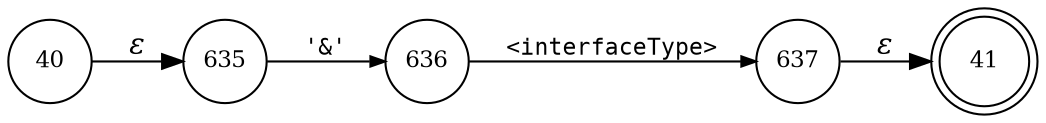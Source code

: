 digraph ATN {
rankdir=LR;
s41[fontsize=11, label="41", shape=doublecircle, fixedsize=true, width=.6];
s40[fontsize=11,label="40", shape=circle, fixedsize=true, width=.55, peripheries=1];
s635[fontsize=11,label="635", shape=circle, fixedsize=true, width=.55, peripheries=1];
s636[fontsize=11,label="636", shape=circle, fixedsize=true, width=.55, peripheries=1];
s637[fontsize=11,label="637", shape=circle, fixedsize=true, width=.55, peripheries=1];
s40 -> s635 [fontname="Times-Italic", label="&epsilon;"];
s635 -> s636 [fontsize=11, fontname="Courier", arrowsize=.7, label = "'&'", arrowhead = normal];
s636 -> s637 [fontsize=11, fontname="Courier", arrowsize=.7, label = "<interfaceType>", arrowhead = normal];
s637 -> s41 [fontname="Times-Italic", label="&epsilon;"];
}